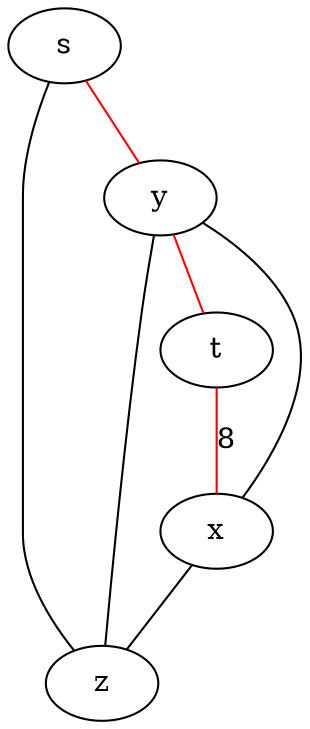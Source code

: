 graph G {
s -- z
s -- y[color=red]
y -- z
y -- t[color=red]
t -- x[label="8",weight="8",color=red]
x -- z
x -- y
}

